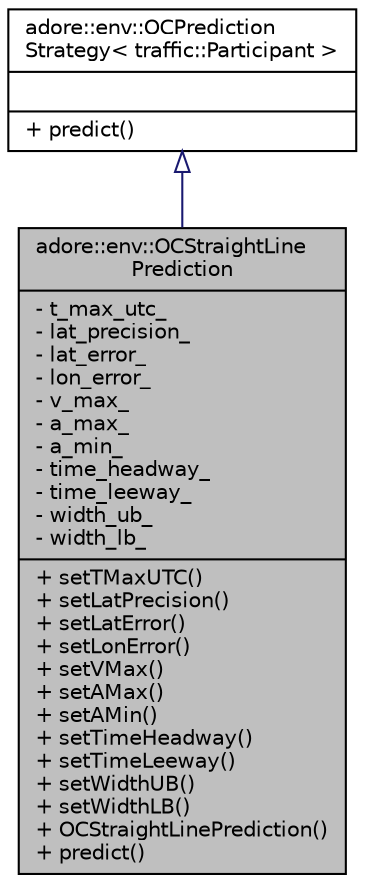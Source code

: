 digraph "adore::env::OCStraightLinePrediction"
{
 // LATEX_PDF_SIZE
  edge [fontname="Helvetica",fontsize="10",labelfontname="Helvetica",labelfontsize="10"];
  node [fontname="Helvetica",fontsize="10",shape=record];
  Node1 [label="{adore::env::OCStraightLine\lPrediction\n|- t_max_utc_\l- lat_precision_\l- lat_error_\l- lon_error_\l- v_max_\l- a_max_\l- a_min_\l- time_headway_\l- time_leeway_\l- width_ub_\l- width_lb_\l|+ setTMaxUTC()\l+ setLatPrecision()\l+ setLatError()\l+ setLonError()\l+ setVMax()\l+ setAMax()\l+ setAMin()\l+ setTimeHeadway()\l+ setTimeLeeway()\l+ setWidthUB()\l+ setWidthLB()\l+ OCStraightLinePrediction()\l+ predict()\l}",height=0.2,width=0.4,color="black", fillcolor="grey75", style="filled", fontcolor="black",tooltip=" "];
  Node2 -> Node1 [dir="back",color="midnightblue",fontsize="10",style="solid",arrowtail="onormal",fontname="Helvetica"];
  Node2 [label="{adore::env::OCPrediction\lStrategy\< traffic::Participant \>\n||+ predict()\l}",height=0.2,width=0.4,color="black", fillcolor="white", style="filled",URL="$classadore_1_1env_1_1OCPredictionStrategy.html",tooltip=" "];
}
